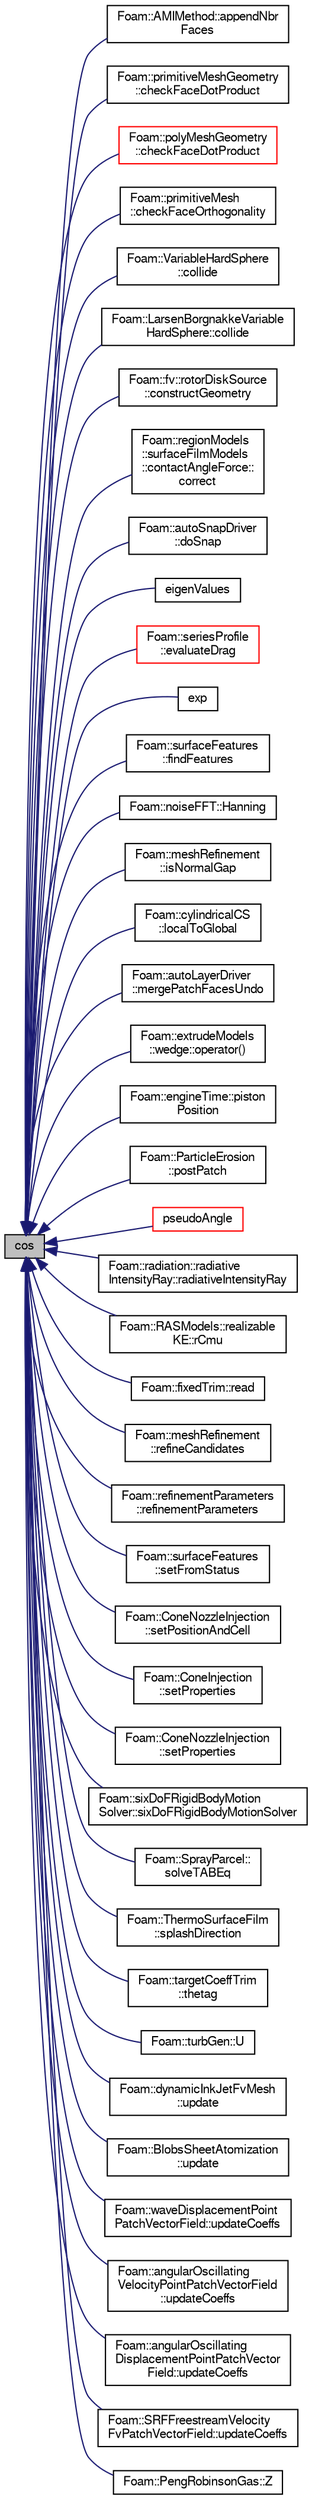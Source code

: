 digraph "cos"
{
  bgcolor="transparent";
  edge [fontname="FreeSans",fontsize="10",labelfontname="FreeSans",labelfontsize="10"];
  node [fontname="FreeSans",fontsize="10",shape=record];
  rankdir="LR";
  Node1 [label="cos",height=0.2,width=0.4,color="black", fillcolor="grey75", style="filled" fontcolor="black"];
  Node1 -> Node2 [dir="back",color="midnightblue",fontsize="10",style="solid",fontname="FreeSans"];
  Node2 [label="Foam::AMIMethod::appendNbr\lFaces",height=0.2,width=0.4,color="black",URL="$a00045.html#ac10540a0cbe6128381718f251537a166",tooltip="Add faces neighbouring faceI to the ID list. "];
  Node1 -> Node3 [dir="back",color="midnightblue",fontsize="10",style="solid",fontname="FreeSans"];
  Node3 [label="Foam::primitiveMeshGeometry\l::checkFaceDotProduct",height=0.2,width=0.4,color="black",URL="$a01912.html#abe689b0ea95babc2086677dec53f57f2"];
  Node1 -> Node4 [dir="back",color="midnightblue",fontsize="10",style="solid",fontname="FreeSans"];
  Node4 [label="Foam::polyMeshGeometry\l::checkFaceDotProduct",height=0.2,width=0.4,color="red",URL="$a01865.html#a5014e575335db939bc66eb2fe32ac48f",tooltip="See primitiveMesh. "];
  Node1 -> Node5 [dir="back",color="midnightblue",fontsize="10",style="solid",fontname="FreeSans"];
  Node5 [label="Foam::primitiveMesh\l::checkFaceOrthogonality",height=0.2,width=0.4,color="black",URL="$a01911.html#a53c93950456aabcf95d28e5892635876",tooltip="Check for non-orthogonality. "];
  Node1 -> Node6 [dir="back",color="midnightblue",fontsize="10",style="solid",fontname="FreeSans"];
  Node6 [label="Foam::VariableHardSphere\l::collide",height=0.2,width=0.4,color="black",URL="$a02711.html#af028e1d3dc9aba7d1abd7d124b8a9a27",tooltip="Apply collision. "];
  Node1 -> Node7 [dir="back",color="midnightblue",fontsize="10",style="solid",fontname="FreeSans"];
  Node7 [label="Foam::LarsenBorgnakkeVariable\lHardSphere::collide",height=0.2,width=0.4,color="black",URL="$a01235.html#af028e1d3dc9aba7d1abd7d124b8a9a27",tooltip="Apply collision. "];
  Node1 -> Node8 [dir="back",color="midnightblue",fontsize="10",style="solid",fontname="FreeSans"];
  Node8 [label="Foam::fv::rotorDiskSource\l::constructGeometry",height=0.2,width=0.4,color="black",URL="$a02158.html#a4cf56cee568de52f81a76d0d3ca3c9f9",tooltip="Construct geometry. "];
  Node1 -> Node9 [dir="back",color="midnightblue",fontsize="10",style="solid",fontname="FreeSans"];
  Node9 [label="Foam::regionModels\l::surfaceFilmModels\l::contactAngleForce::\lcorrect",height=0.2,width=0.4,color="black",URL="$a00380.html#ae8286cb1594f9b26a1c5291173459307",tooltip="Correct. "];
  Node1 -> Node10 [dir="back",color="midnightblue",fontsize="10",style="solid",fontname="FreeSans"];
  Node10 [label="Foam::autoSnapDriver\l::doSnap",height=0.2,width=0.4,color="black",URL="$a00079.html#adf0870a8be4483ecdb73b26b20d027ee"];
  Node1 -> Node11 [dir="back",color="midnightblue",fontsize="10",style="solid",fontname="FreeSans"];
  Node11 [label="eigenValues",height=0.2,width=0.4,color="black",URL="$a10237.html#a439ae805cc773abe7c94178cce4f5ba3"];
  Node1 -> Node12 [dir="back",color="midnightblue",fontsize="10",style="solid",fontname="FreeSans"];
  Node12 [label="Foam::seriesProfile\l::evaluateDrag",height=0.2,width=0.4,color="red",URL="$a02210.html#a038b825c23f2f851c33bc60800c7d844",tooltip="Drag. "];
  Node1 -> Node13 [dir="back",color="midnightblue",fontsize="10",style="solid",fontname="FreeSans"];
  Node13 [label="exp",height=0.2,width=0.4,color="black",URL="$a10237.html#a733c206623204e615acf6b84cd41b911",tooltip="Exponent of a quaternion. "];
  Node1 -> Node14 [dir="back",color="midnightblue",fontsize="10",style="solid",fontname="FreeSans"];
  Node14 [label="Foam::surfaceFeatures\l::findFeatures",height=0.2,width=0.4,color="black",URL="$a02409.html#a104ad1549afa89b0b6ae590fda99816a",tooltip="Find feature edges using provided included angle. "];
  Node1 -> Node15 [dir="back",color="midnightblue",fontsize="10",style="solid",fontname="FreeSans"];
  Node15 [label="Foam::noiseFFT::Hanning",height=0.2,width=0.4,color="black",URL="$a01565.html#a6ae375b81f24f96f4ae4c0e8117bb447",tooltip="Return the Hanning window function. "];
  Node1 -> Node16 [dir="back",color="midnightblue",fontsize="10",style="solid",fontname="FreeSans"];
  Node16 [label="Foam::meshRefinement\l::isNormalGap",height=0.2,width=0.4,color="black",URL="$a01428.html#ab0288b47650144aaf44e9cd32a9ddefa",tooltip="Is local topology a small gap normal to the test vector. "];
  Node1 -> Node17 [dir="back",color="midnightblue",fontsize="10",style="solid",fontname="FreeSans"];
  Node17 [label="Foam::cylindricalCS\l::localToGlobal",height=0.2,width=0.4,color="black",URL="$a00472.html#ae159e2e4da0fb1ca41bb7becb4cc3e3b",tooltip="Convert from local coordinate system to the global Cartesian system. "];
  Node1 -> Node18 [dir="back",color="midnightblue",fontsize="10",style="solid",fontname="FreeSans"];
  Node18 [label="Foam::autoLayerDriver\l::mergePatchFacesUndo",height=0.2,width=0.4,color="black",URL="$a00075.html#a84ecedbf634ce64d783a6ebf25a2efec",tooltip="Merge patch faces on same cell. "];
  Node1 -> Node19 [dir="back",color="midnightblue",fontsize="10",style="solid",fontname="FreeSans"];
  Node19 [label="Foam::extrudeModels\l::wedge::operator()",height=0.2,width=0.4,color="black",URL="$a02780.html#a70c79d5de21af34680f5035f23e569a9"];
  Node1 -> Node20 [dir="back",color="midnightblue",fontsize="10",style="solid",fontname="FreeSans"];
  Node20 [label="Foam::engineTime::piston\lPosition",height=0.2,width=0.4,color="black",URL="$a00617.html#a6240bb57a642629a0f4a6dec6e7494fd",tooltip="Calculate the piston position from the engine geometry. "];
  Node1 -> Node21 [dir="back",color="midnightblue",fontsize="10",style="solid",fontname="FreeSans"];
  Node21 [label="Foam::ParticleErosion\l::postPatch",height=0.2,width=0.4,color="black",URL="$a01727.html#a77147582d9be96def68967af52d9784b",tooltip="Post-patch hook. "];
  Node1 -> Node22 [dir="back",color="midnightblue",fontsize="10",style="solid",fontname="FreeSans"];
  Node22 [label="pseudoAngle",height=0.2,width=0.4,color="red",URL="$a10237.html#aa9ca3552ea22ee09d1a028d177954ed0",tooltip="Estimate angle of vec in coordinate system (e0, e1, e0^e1). "];
  Node1 -> Node23 [dir="back",color="midnightblue",fontsize="10",style="solid",fontname="FreeSans"];
  Node23 [label="Foam::radiation::radiative\lIntensityRay::radiativeIntensityRay",height=0.2,width=0.4,color="black",URL="$a02002.html#a8ff1f62493fd44fbfb25c919f14bdc70",tooltip="Construct form components. "];
  Node1 -> Node24 [dir="back",color="midnightblue",fontsize="10",style="solid",fontname="FreeSans"];
  Node24 [label="Foam::RASModels::realizable\lKE::rCmu",height=0.2,width=0.4,color="black",URL="$a02037.html#a1068a692df4f337ad061061d4c6b380d"];
  Node1 -> Node25 [dir="back",color="midnightblue",fontsize="10",style="solid",fontname="FreeSans"];
  Node25 [label="Foam::fixedTrim::read",height=0.2,width=0.4,color="black",URL="$a00811.html#a428788b96f9f592ba1fa5b37c25ac749",tooltip="Read. "];
  Node1 -> Node26 [dir="back",color="midnightblue",fontsize="10",style="solid",fontname="FreeSans"];
  Node26 [label="Foam::meshRefinement\l::refineCandidates",height=0.2,width=0.4,color="black",URL="$a01428.html#a658a785c0fc497c6e8c2be3d34c91f1e",tooltip="Calculate list of cells to refine. "];
  Node1 -> Node27 [dir="back",color="midnightblue",fontsize="10",style="solid",fontname="FreeSans"];
  Node27 [label="Foam::refinementParameters\l::refinementParameters",height=0.2,width=0.4,color="black",URL="$a02053.html#a034a6c727dd370424501b580ebf0ddc7",tooltip="Construct from dictionary - new syntax. "];
  Node1 -> Node28 [dir="back",color="midnightblue",fontsize="10",style="solid",fontname="FreeSans"];
  Node28 [label="Foam::surfaceFeatures\l::setFromStatus",height=0.2,width=0.4,color="black",URL="$a02409.html#a3ec4130a2f02e6be2ba97774910eb125",tooltip="Set from status per edge. "];
  Node1 -> Node29 [dir="back",color="midnightblue",fontsize="10",style="solid",fontname="FreeSans"];
  Node29 [label="Foam::ConeNozzleInjection\l::setPositionAndCell",height=0.2,width=0.4,color="black",URL="$a00329.html#aad46d52ac65ec9617ddd76b06e2bc670",tooltip="Set the injection position and owner cell. "];
  Node1 -> Node30 [dir="back",color="midnightblue",fontsize="10",style="solid",fontname="FreeSans"];
  Node30 [label="Foam::ConeInjection\l::setProperties",height=0.2,width=0.4,color="black",URL="$a00328.html#a9c29fb14e9bea94ae75c185efe894b00",tooltip="Set the parcel properties. "];
  Node1 -> Node31 [dir="back",color="midnightblue",fontsize="10",style="solid",fontname="FreeSans"];
  Node31 [label="Foam::ConeNozzleInjection\l::setProperties",height=0.2,width=0.4,color="black",URL="$a00329.html#a9c29fb14e9bea94ae75c185efe894b00",tooltip="Set the parcel properties. "];
  Node1 -> Node32 [dir="back",color="midnightblue",fontsize="10",style="solid",fontname="FreeSans"];
  Node32 [label="Foam::sixDoFRigidBodyMotion\lSolver::sixDoFRigidBodyMotionSolver",height=0.2,width=0.4,color="black",URL="$a02263.html#a2b573e859751656bf3a214555cf1976e",tooltip="Construct from polyMesh and IOdictionary. "];
  Node1 -> Node33 [dir="back",color="midnightblue",fontsize="10",style="solid",fontname="FreeSans"];
  Node33 [label="Foam::SprayParcel::\lsolveTABEq",height=0.2,width=0.4,color="black",URL="$a02342.html#a7935951deed5d629b5c37f2fd23ef3ca",tooltip="Solve the TAB equation. "];
  Node1 -> Node34 [dir="back",color="midnightblue",fontsize="10",style="solid",fontname="FreeSans"];
  Node34 [label="Foam::ThermoSurfaceFilm\l::splashDirection",height=0.2,width=0.4,color="black",URL="$a02528.html#ae172acb191e7d8a02c6ed6017060d79c",tooltip="Return splashed parcel direction. "];
  Node1 -> Node35 [dir="back",color="midnightblue",fontsize="10",style="solid",fontname="FreeSans"];
  Node35 [label="Foam::targetCoeffTrim\l::thetag",height=0.2,width=0.4,color="black",URL="$a02486.html#ada746e880f7327d24d3dee868873d5ef",tooltip="Return the geometric angle of attack [rad]. "];
  Node1 -> Node36 [dir="back",color="midnightblue",fontsize="10",style="solid",fontname="FreeSans"];
  Node36 [label="Foam::turbGen::U",height=0.2,width=0.4,color="black",URL="$a02620.html#ac16b5b99bbcb4a4593ac66c206ec681c",tooltip="Generate and return a velocity field. "];
  Node1 -> Node37 [dir="back",color="midnightblue",fontsize="10",style="solid",fontname="FreeSans"];
  Node37 [label="Foam::dynamicInkJetFvMesh\l::update",height=0.2,width=0.4,color="black",URL="$a00579.html#aa2aac016e2bf7b5bd2b271786c2791aa",tooltip="Update the mesh for both mesh motion and topology change. "];
  Node1 -> Node38 [dir="back",color="midnightblue",fontsize="10",style="solid",fontname="FreeSans"];
  Node38 [label="Foam::BlobsSheetAtomization\l::update",height=0.2,width=0.4,color="black",URL="$a00135.html#a1af5e6713393d02cc4941f7d863edb7a"];
  Node1 -> Node39 [dir="back",color="midnightblue",fontsize="10",style="solid",fontname="FreeSans"];
  Node39 [label="Foam::waveDisplacementPoint\lPatchVectorField::updateCoeffs",height=0.2,width=0.4,color="black",URL="$a02777.html#a7e24eafac629d3733181cd942d4c902f",tooltip="Update the coefficients associated with the patch field. "];
  Node1 -> Node40 [dir="back",color="midnightblue",fontsize="10",style="solid",fontname="FreeSans"];
  Node40 [label="Foam::angularOscillating\lVelocityPointPatchVectorField\l::updateCoeffs",height=0.2,width=0.4,color="black",URL="$a00054.html#a7e24eafac629d3733181cd942d4c902f",tooltip="Update the coefficients associated with the patch field. "];
  Node1 -> Node41 [dir="back",color="midnightblue",fontsize="10",style="solid",fontname="FreeSans"];
  Node41 [label="Foam::angularOscillating\lDisplacementPointPatchVector\lField::updateCoeffs",height=0.2,width=0.4,color="black",URL="$a00053.html#a7e24eafac629d3733181cd942d4c902f",tooltip="Update the coefficients associated with the patch field. "];
  Node1 -> Node42 [dir="back",color="midnightblue",fontsize="10",style="solid",fontname="FreeSans"];
  Node42 [label="Foam::SRFFreestreamVelocity\lFvPatchVectorField::updateCoeffs",height=0.2,width=0.4,color="black",URL="$a02346.html#a7e24eafac629d3733181cd942d4c902f",tooltip="Update the coefficients associated with the patch field. "];
  Node1 -> Node43 [dir="back",color="midnightblue",fontsize="10",style="solid",fontname="FreeSans"];
  Node43 [label="Foam::PengRobinsonGas::Z",height=0.2,width=0.4,color="black",URL="$a01775.html#adf30d0e22c41a1f4d3a6e2d7a9443c7a",tooltip="Return compression factor [-]. "];
}
